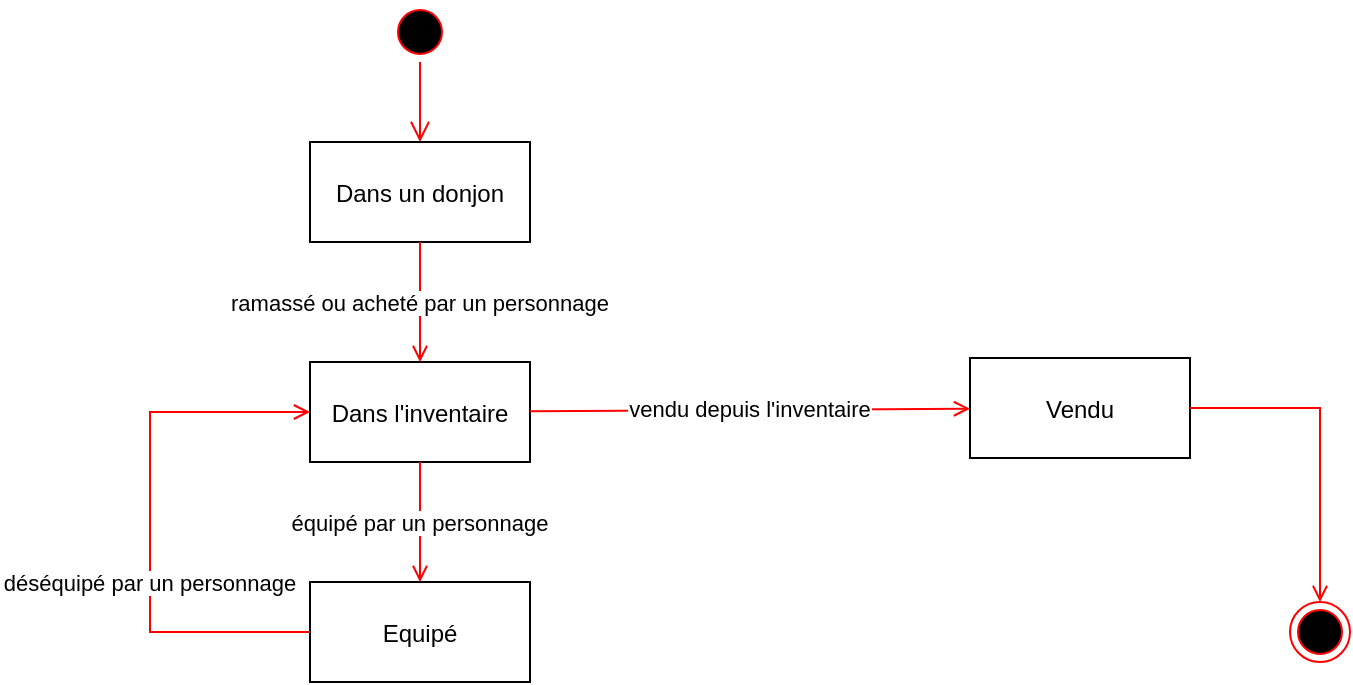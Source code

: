 <mxfile version="13.7.9" type="device"><diagram name="Page-1" id="e7e014a7-5840-1c2e-5031-d8a46d1fe8dd"><mxGraphModel dx="981" dy="567" grid="1" gridSize="10" guides="1" tooltips="1" connect="1" arrows="1" fold="1" page="1" pageScale="1" pageWidth="1169" pageHeight="826" background="#ffffff" math="0" shadow="0"><root><mxCell id="0"/><mxCell id="1" parent="0"/><mxCell id="33" value="Vendu" style="" parent="1" vertex="1"><mxGeometry x="560" y="388" width="110" height="50" as="geometry"/></mxCell><mxCell id="38" value="" style="ellipse;shape=endState;fillColor=#000000;strokeColor=#ff0000" parent="1" vertex="1"><mxGeometry x="720" y="510" width="30" height="30" as="geometry"/></mxCell><mxCell id="5" value="" style="ellipse;shape=startState;fillColor=#000000;strokeColor=#ff0000;" parent="1" vertex="1"><mxGeometry x="270" y="210" width="30" height="30" as="geometry"/></mxCell><mxCell id="6" value="" style="edgeStyle=elbowEdgeStyle;elbow=horizontal;verticalAlign=bottom;endArrow=open;endSize=8;strokeColor=#FF0000;endFill=1;rounded=0" parent="1" source="5" target="7" edge="1"><mxGeometry x="270" y="210" as="geometry"><mxPoint x="285" y="280" as="targetPoint"/></mxGeometry></mxCell><mxCell id="7" value="Dans un donjon" style="" parent="1" vertex="1"><mxGeometry x="230" y="280" width="110" height="50" as="geometry"/></mxCell><mxCell id="8" value="Dans l'inventaire" style="" parent="1" vertex="1"><mxGeometry x="230" y="390" width="110" height="50" as="geometry"/></mxCell><mxCell id="9" value="ramassé ou acheté par un personnage" style="endArrow=open;strokeColor=#FF0000;endFill=1;rounded=0" parent="1" source="7" target="8" edge="1"><mxGeometry relative="1" as="geometry"/></mxCell><mxCell id="10" value="Equipé" style="" parent="1" vertex="1"><mxGeometry x="230" y="500" width="110" height="50" as="geometry"/></mxCell><mxCell id="uJ6p5s34kUTixewgjYRW-40" value="vendu depuis l'inventaire" style="endArrow=open;strokeColor=#FF0000;endFill=1;rounded=0" edge="1" parent="1" source="8" target="33"><mxGeometry y="1" relative="1" as="geometry"><mxPoint x="295" y="340.0" as="sourcePoint"/><mxPoint x="295" y="400.0" as="targetPoint"/><mxPoint as="offset"/></mxGeometry></mxCell><mxCell id="uJ6p5s34kUTixewgjYRW-41" value="" style="endArrow=open;strokeColor=#FF0000;endFill=1;rounded=0;entryX=0.5;entryY=0;entryDx=0;entryDy=0;" edge="1" parent="1" source="33" target="38"><mxGeometry relative="1" as="geometry"><mxPoint x="730.0" y="575" as="targetPoint"/><Array as="points"><mxPoint x="735" y="413"/></Array><mxPoint x="350" y="575" as="sourcePoint"/></mxGeometry></mxCell><mxCell id="uJ6p5s34kUTixewgjYRW-42" value="équipé par un personnage" style="endArrow=open;strokeColor=#FF0000;endFill=1;rounded=0;" edge="1" parent="1" source="8" target="10"><mxGeometry relative="1" as="geometry"><mxPoint x="740.0" y="585" as="targetPoint"/><mxPoint x="360" y="585" as="sourcePoint"/></mxGeometry></mxCell><mxCell id="uJ6p5s34kUTixewgjYRW-43" value="déséquipé par un personnage" style="endArrow=open;strokeColor=#FF0000;endFill=1;rounded=0;edgeStyle=orthogonalEdgeStyle;" edge="1" parent="1" source="10" target="8"><mxGeometry x="-0.407" y="-25" relative="1" as="geometry"><mxPoint x="295" y="510" as="targetPoint"/><mxPoint x="295" y="450.0" as="sourcePoint"/><Array as="points"><mxPoint x="150" y="525"/><mxPoint x="150" y="415"/></Array><mxPoint x="-25" y="-25" as="offset"/></mxGeometry></mxCell></root></mxGraphModel></diagram></mxfile>